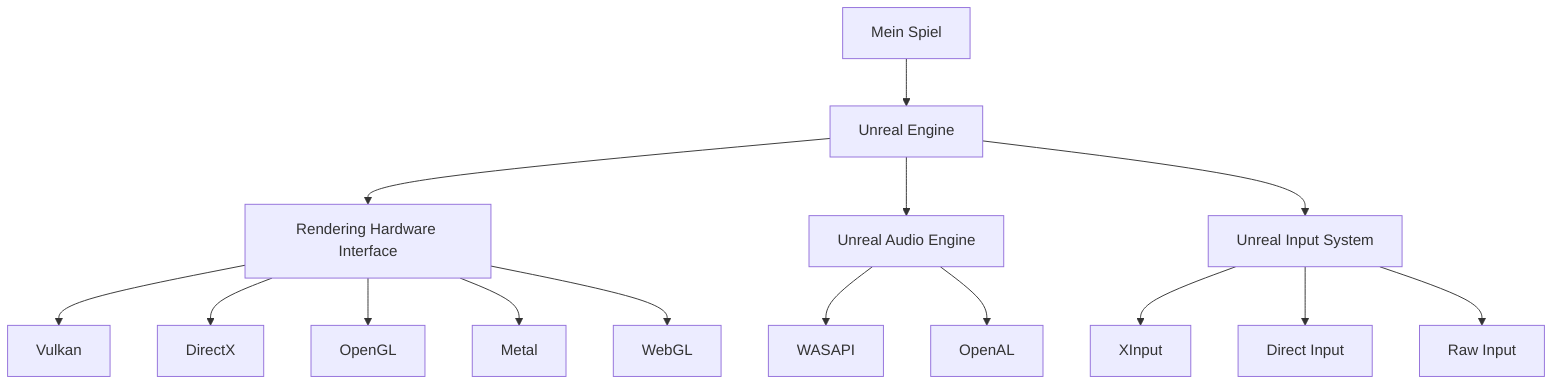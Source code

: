 graph TD;
    my_game["Mein Spiel"]
    ue["Unreal Engine"]
    rhi["Rendering Hardware Interface"]
    uae["Unreal Audio Engine"]
    input["Unreal Input System"]
    raw_input["Raw Input"]
    direct_input["Direct Input"]
    my_game-->ue
    ue-->rhi
    ue-->uae
    ue-->input
    rhi-->Vulkan
    rhi-->DirectX
    rhi-->OpenGL
    rhi-->Metal
    rhi-->WebGL
    uae-->WASAPI
    uae-->OpenAL
    input-->XInput
    input-->direct_input
    input-->raw_input